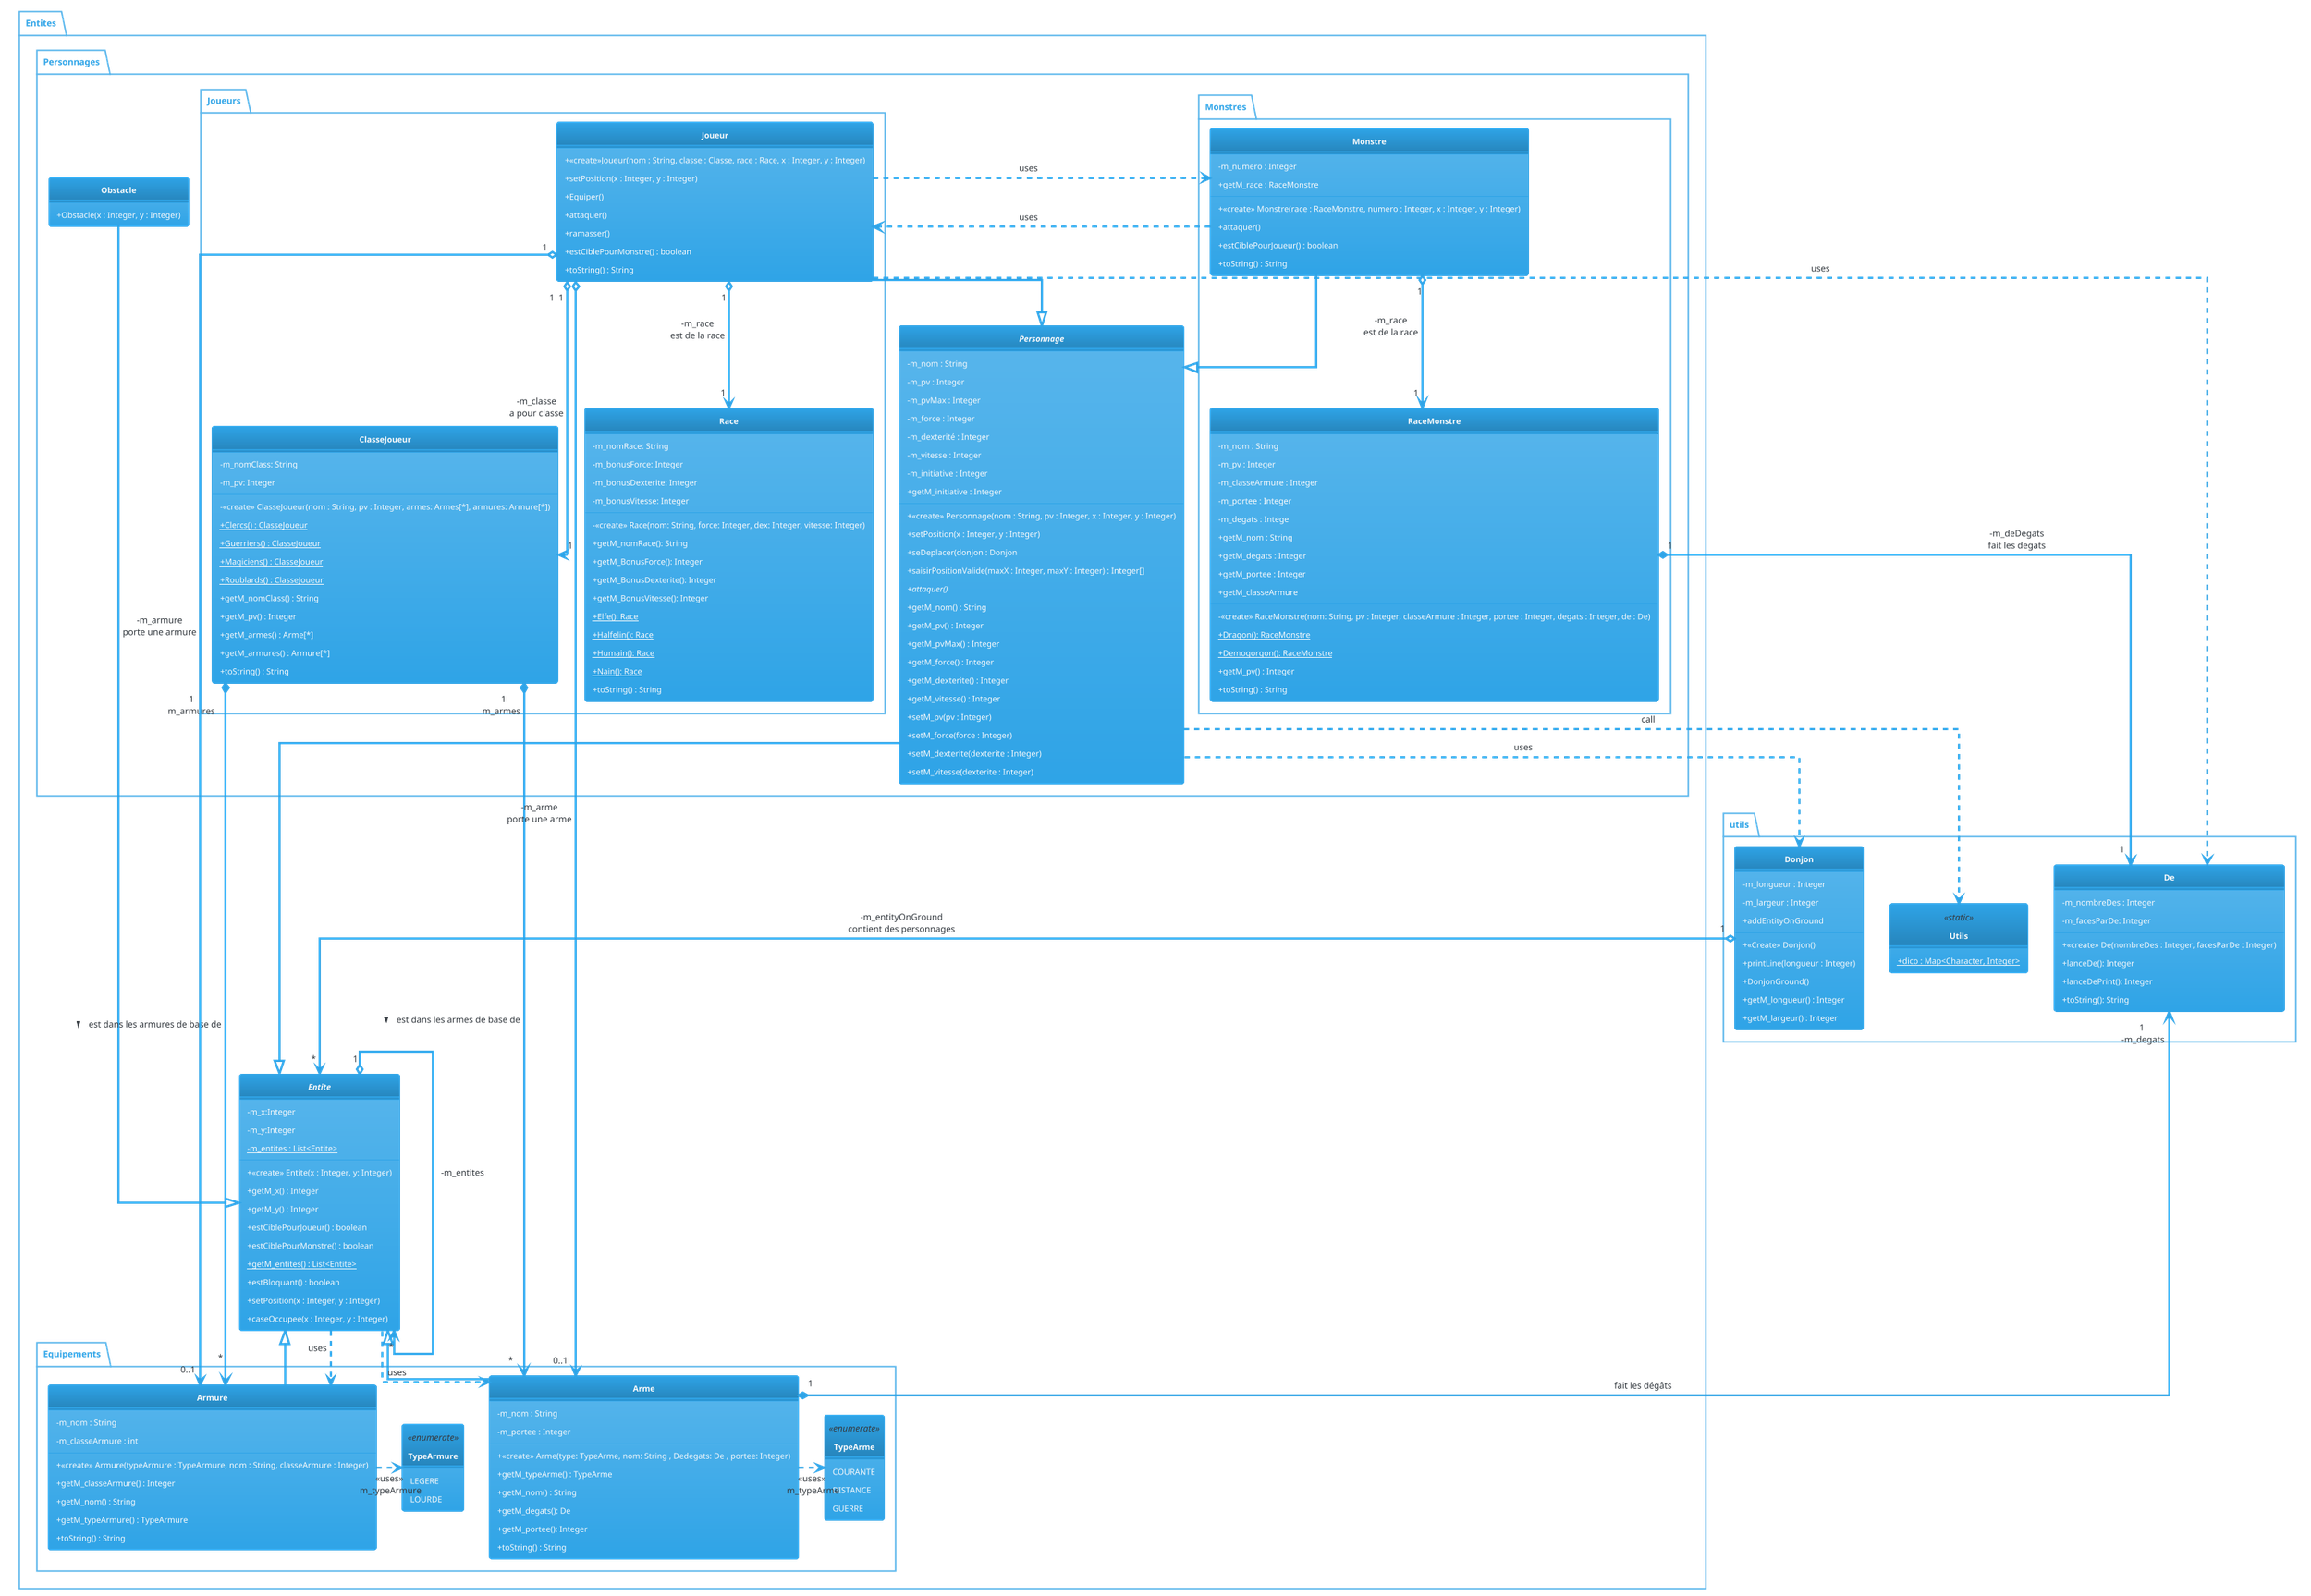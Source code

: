 @startuml
'https://plantuml.com/use-case-diagram
!theme cerulean
skinparam style strictuml
skinparam classFontStyle Bold
skinparam classAttributeIconSize 0
skinparam linetype ortho
hide empty members

package Entites{
    abstract class Entite{
        - m_x:Integer
        - m_y:Integer
        - {static} m_entites : List<Entite>
        + <<create>> Entite(x : Integer, y: Integer)
        + getM_x() : Integer
        + getM_y() : Integer
        + estCiblePourJoueur() : boolean
        + estCiblePourMonstre() : boolean
        + {static} getM_entites() : List<Entite>
        + estBloquant() : boolean
        + setPosition(x : Integer, y : Integer)
        + caseOccupee(x : Integer, y : Integer)
    }

    package Equipements
    {

        ' Class Arme
      class Arme{
        - m_nom : String
        - m_portee : Integer
        + <<create>> Arme(type: TypeArme, nom: String , Dedegats: De , portee: Integer)
        + getM_typeArme() : TypeArme
        + getM_nom() : String
        + getM_degats(): De
        + getM_portee(): Integer
        + toString() : String
      }
      enum TypeArme <<enumerate>>
      {
        COURANTE
        DISTANCE
        GUERRE
      }
      ' Class Armure
      class Armure{
        - m_nom : String
        - m_classeArmure : int
        + <<create>> Armure(typeArmure : TypeArmure, nom : String, classeArmure : Integer)
        + getM_classeArmure() : Integer
        + getM_nom() : String
        + getM_typeArmure() : TypeArmure
        + toString() : String
      }

      enum TypeArmure <<enumerate>>
      {
        LEGERE
        LOURDE
      }
    }

    package Personnages {
        abstract class Personnage{
            -m_nom : String
            -m_pv : Integer
            -m_pvMax : Integer
            -m_force : Integer
            -m_dexterité : Integer
            -m_vitesse : Integer
            -m_initiative : Integer
            + <<create>> Personnage(nom : String, pv : Integer, x : Integer, y : Integer)
            + setPosition(x : Integer, y : Integer)
            + seDeplacer(donjon : Donjon
            + saisirPositionValide(maxX : Integer, maxY : Integer) : Integer[]
            + {abstract} attaquer()
            + getM_nom() : String
            + getM_pv() : Integer
            + getM_pvMax() : Integer
            + getM_force() : Integer
            + getM_dexterite() : Integer
            + getM_vitesse() : Integer
            + getM_initiative : Integer
            + setM_pv(pv : Integer)
            + setM_force(force : Integer)
            + setM_dexterite(dexterite : Integer)
            + setM_vitesse(dexterite : Integer)

        }
        package Joueurs {
            class Joueur{
                +<<create>>Joueur(nom : String, classe : Classe, race : Race, x : Integer, y : Integer)
                +setPosition(x : Integer, y : Integer)
                +Equiper()
                +attaquer()
                +ramasser()
                +estCiblePourMonstre() : boolean
                +toString() : String
            }

            class ClasseJoueur {
               - m_nomClass: String
               - m_pv: Integer
               - <<create>> ClasseJoueur(nom : String, pv : Integer, armes: Armes[*], armures: Armure[*])
               + {static} Clercs() : ClasseJoueur
               + {static} Guerriers() : ClasseJoueur
               + {static} Magiciens() : ClasseJoueur
               + {static} Roublards() : ClasseJoueur
               + getM_nomClass() : String
               + getM_pv() : Integer
               + getM_armes() : Arme[*]
               + getM_armures() : Armure[*]
               + toString() : String
            }

            class Race {
              - m_nomRace: String
              - m_bonusForce: Integer
              - m_bonusDexterite: Integer
              - m_bonusVitesse: Integer
              - <<create>> Race(nom: String, force: Integer, dex: Integer, vitesse: Integer)
              + getM_nomRace(): String
              + getM_BonusForce(): Integer
              + getM_BonusDexterite(): Integer
              + getM_BonusVitesse(): Integer
              + {static} Elfe(): Race
              + {static} Halfelin(): Race
              + {static} Humain(): Race
              + {static} Nain(): Race
              + toString() : String
            }
        }
        package Monstres {
            class Monstre {
                - m_numero : Integer
                + <<create>> Monstre(race : RaceMonstre, numero : Integer, x : Integer, y : Integer)
                + attaquer()
                + estCiblePourJoueur() : boolean
                + getM_race : RaceMonstre
                + toString() : String
            }

            class RaceMonstre {
                - m_nom : String
                - m_pv : Integer
                - m_classeArmure : Integer
                - m_portee : Integer
                - m_degats : Intege
                - <<create>> RaceMonstre(nom: String, pv : Integer, classeArmure : Integer, portee : Integer, degats : Integer, de : De)
                + {static} Dragon(): RaceMonstre
                + {static} Demogorgon(): RaceMonstre
                + getM_pv() : Integer
                + getM_nom : String
                + getM_degats : Integer
                + getM_portee : Integer
                + getM_classeArmure
                + toString() : String
            }
        }

        class Obstacle {
            + Obstacle(x : Integer, y : Integer)
        }
    }
}
package utils
{
  class Donjon{
    - m_longueur : Integer
    - m_largeur : Integer
    + <<Create>> Donjon()
    + addEntityOnGround
    + printLine(longueur : Integer)
    + DonjonGround()
    + getM_longueur() : Integer
    + getM_largeur() : Integer
  }

  class Utils <<static>>{
    + {static} dico : Map<Character, Integer>
  }
  class De
  {
    - m_nombreDes : Integer
    - m_facesParDe: Integer
    + <<create>> De(nombreDes : Integer, facesParDe : Integer)
    + lanceDe(): Integer
    + lanceDePrint(): Integer
    + toString(): String
  }
}

' Relations de Personnage
Personnage <|-up- Joueur
Personnage <|-up- Monstre
Personnage .> Donjon : "uses"
Personnage .> Utils : "«call»"

' Relations de Entite
Entite <|-up- Personnage
Entite <|-up- Arme
Entite <|-up- Armure
Entite <|-up- Obstacle
Entite "1" o--> "*" Entite : -m_entites
Entite ..> Arme : "uses"
Entite ..> Armure : "uses"


' Relations de ClasseJoueur
ClasseJoueur "1\nm_armes  " *----> "*" Arme:est dans les armes de base de >
ClasseJoueur "1\nm_armures" *----> "*\n" Armure : est dans les armures de base de >

' Relations de Joueur

Joueur "1" o--> "0..1" Arme : -m_arme\nporte une arme
Joueur "1" o--> "0..1" Armure : -m_armure\nporte une armure
Joueur "1" o--> "1" Race : -m_race\nest de la race
Joueur "1" o--> "1" ClasseJoueur : -m_classe\na pour classe
Joueur ..> De : "uses"
Joueur ..> Monstre : "uses"

' Relations de Monstre
Monstre "1" o--> "1" RaceMonstre : -m_race\nest de la race
Monstre ..> Joueur : "uses"

' Relations de RaceMonstre
RaceMonstre "1" *--> "1" De : -m_deDegats\nfait les degats

' Class Arme Relations
Arme .> TypeArme : "«uses»\n m_typeArme"
Arme "1" *--> "1\n -m_degats" De : fait les dégâts
' Class Armure Relations
Armure .> TypeArmure : "«uses»\n m_typeArmure"

' Class Donjon Relations
Donjon "1" o--> "*" Entite : -m_entityOnGround\ncontient des personnages

@enduml